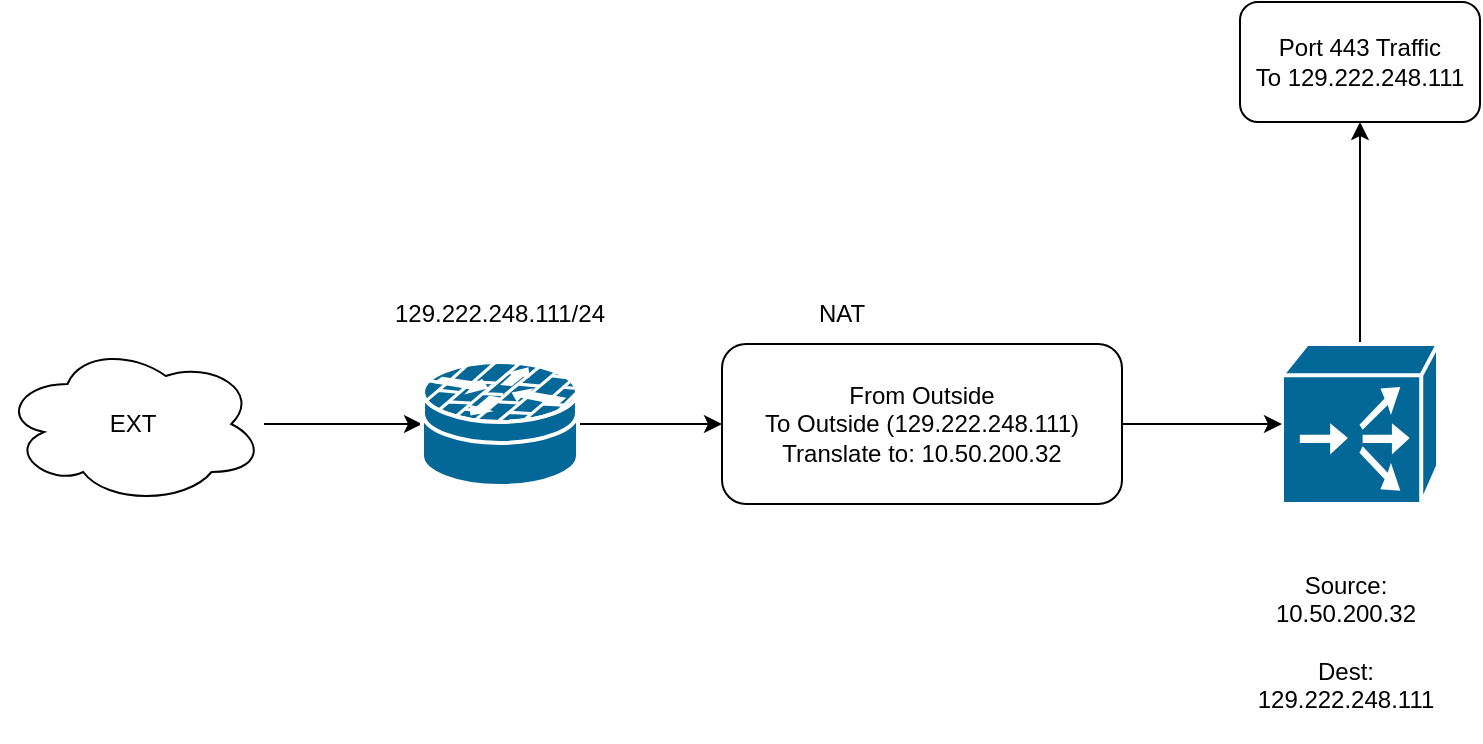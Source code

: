 <mxfile version="28.1.0">
  <diagram name="Page-1" id="eWkpxLeMt_ej3QvNCGi4">
    <mxGraphModel dx="1412" dy="737" grid="1" gridSize="10" guides="1" tooltips="1" connect="1" arrows="1" fold="1" page="1" pageScale="1" pageWidth="850" pageHeight="1100" math="0" shadow="0">
      <root>
        <mxCell id="0" />
        <mxCell id="1" parent="0" />
        <mxCell id="16EwfIuZahun2yzmNZ7N-12" value="" style="edgeStyle=orthogonalEdgeStyle;rounded=0;orthogonalLoop=1;jettySize=auto;html=1;" edge="1" parent="1" source="16EwfIuZahun2yzmNZ7N-1" target="16EwfIuZahun2yzmNZ7N-11">
          <mxGeometry relative="1" as="geometry" />
        </mxCell>
        <mxCell id="16EwfIuZahun2yzmNZ7N-1" value="" style="shape=mxgraph.cisco.directors.localdirector;sketch=0;html=1;pointerEvents=1;dashed=0;fillColor=#036897;strokeColor=#ffffff;strokeWidth=2;verticalLabelPosition=bottom;verticalAlign=top;align=center;outlineConnect=0;" vertex="1" parent="1">
          <mxGeometry x="640" y="291" width="78" height="80" as="geometry" />
        </mxCell>
        <mxCell id="16EwfIuZahun2yzmNZ7N-4" value="" style="edgeStyle=orthogonalEdgeStyle;rounded=0;orthogonalLoop=1;jettySize=auto;html=1;" edge="1" parent="1" source="16EwfIuZahun2yzmNZ7N-2" target="16EwfIuZahun2yzmNZ7N-3">
          <mxGeometry relative="1" as="geometry" />
        </mxCell>
        <mxCell id="16EwfIuZahun2yzmNZ7N-2" value="EXT" style="ellipse;shape=cloud;whiteSpace=wrap;html=1;" vertex="1" parent="1">
          <mxGeometry y="291" width="131" height="80" as="geometry" />
        </mxCell>
        <mxCell id="16EwfIuZahun2yzmNZ7N-8" value="" style="edgeStyle=orthogonalEdgeStyle;rounded=0;orthogonalLoop=1;jettySize=auto;html=1;" edge="1" parent="1" source="16EwfIuZahun2yzmNZ7N-3" target="16EwfIuZahun2yzmNZ7N-7">
          <mxGeometry relative="1" as="geometry" />
        </mxCell>
        <mxCell id="16EwfIuZahun2yzmNZ7N-3" value="" style="shape=mxgraph.cisco.security.router_firewall;sketch=0;html=1;pointerEvents=1;dashed=0;fillColor=#036897;strokeColor=#ffffff;strokeWidth=2;verticalLabelPosition=bottom;verticalAlign=top;align=center;outlineConnect=0;" vertex="1" parent="1">
          <mxGeometry x="210.0" y="300" width="78" height="62" as="geometry" />
        </mxCell>
        <mxCell id="16EwfIuZahun2yzmNZ7N-5" value="129.222.248.111/24" style="text;html=1;align=center;verticalAlign=middle;whiteSpace=wrap;rounded=0;" vertex="1" parent="1">
          <mxGeometry x="194" y="261" width="110" height="30" as="geometry" />
        </mxCell>
        <mxCell id="16EwfIuZahun2yzmNZ7N-10" value="" style="edgeStyle=orthogonalEdgeStyle;rounded=0;orthogonalLoop=1;jettySize=auto;html=1;" edge="1" parent="1" source="16EwfIuZahun2yzmNZ7N-7" target="16EwfIuZahun2yzmNZ7N-1">
          <mxGeometry relative="1" as="geometry" />
        </mxCell>
        <mxCell id="16EwfIuZahun2yzmNZ7N-7" value="From Outside&lt;div&gt;To Outside (&lt;span style=&quot;background-color: transparent; color: light-dark(rgb(0, 0, 0), rgb(255, 255, 255));&quot;&gt;129.222.248.111)&lt;/span&gt;&lt;/div&gt;&lt;div&gt;&lt;span style=&quot;background-color: transparent; color: light-dark(rgb(0, 0, 0), rgb(255, 255, 255));&quot;&gt;Translate to: 10.50.200.32&lt;/span&gt;&lt;/div&gt;" style="rounded=1;whiteSpace=wrap;html=1;" vertex="1" parent="1">
          <mxGeometry x="360" y="291" width="200" height="80" as="geometry" />
        </mxCell>
        <mxCell id="16EwfIuZahun2yzmNZ7N-9" value="NAT" style="text;html=1;align=center;verticalAlign=middle;whiteSpace=wrap;rounded=0;" vertex="1" parent="1">
          <mxGeometry x="390" y="261" width="60" height="30" as="geometry" />
        </mxCell>
        <mxCell id="16EwfIuZahun2yzmNZ7N-11" value="Port 443 Traffic&lt;div&gt;To 129.222.248.111&lt;/div&gt;" style="rounded=1;whiteSpace=wrap;html=1;" vertex="1" parent="1">
          <mxGeometry x="619" y="120" width="120" height="60" as="geometry" />
        </mxCell>
        <mxCell id="16EwfIuZahun2yzmNZ7N-13" value="Source: 10.50.200.32&lt;br&gt;&lt;br&gt;Dest:&lt;div&gt;129.222.248.111&lt;/div&gt;" style="text;html=1;align=center;verticalAlign=middle;whiteSpace=wrap;rounded=0;" vertex="1" parent="1">
          <mxGeometry x="626" y="390" width="92" height="100" as="geometry" />
        </mxCell>
      </root>
    </mxGraphModel>
  </diagram>
</mxfile>
